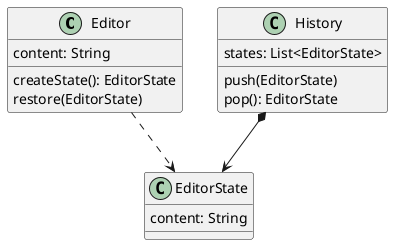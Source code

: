 @startuml

class Editor{
    content: String
    createState(): EditorState
    restore(EditorState)
}

class EditorState{
    content: String
}

class History{
    states: List<EditorState>

    push(EditorState)
    pop(): EditorState
}

History *--> EditorState
Editor ..> EditorState


@enduml